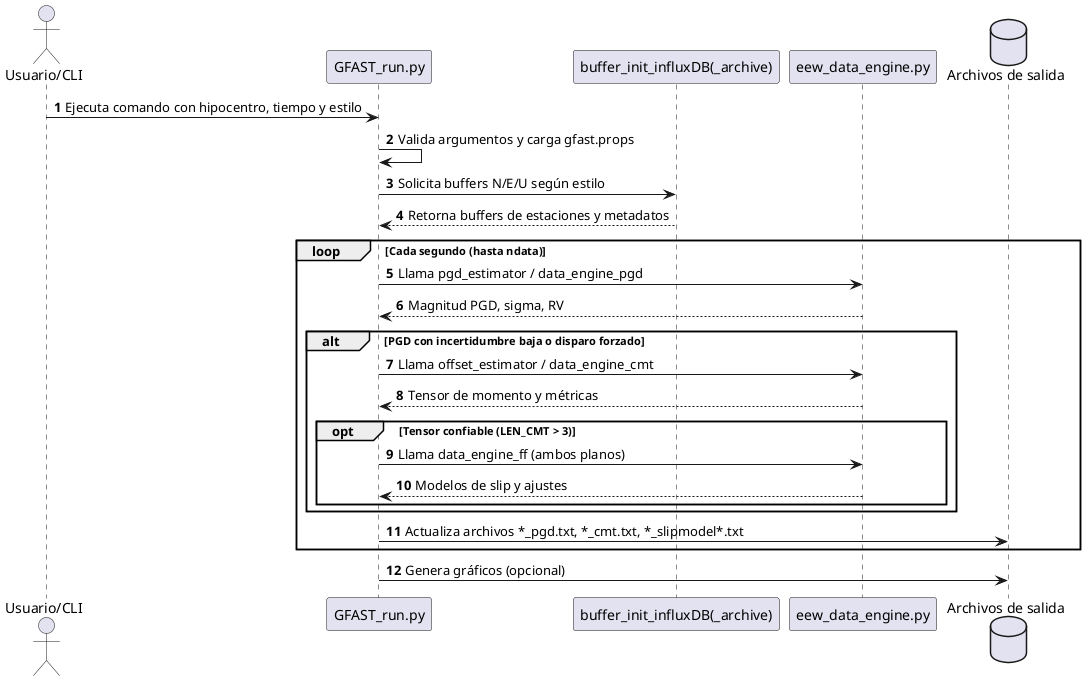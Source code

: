 @startuml
autonumber
actor "Usuario/CLI" as CLI
participant "GFAST_run.py" as Runner
participant "buffer_init_influxDB(_archive)" as Buffers
participant "eew_data_engine.py" as Engine
database "Archivos de salida" as Outputs

CLI -> Runner: Ejecuta comando con hipocentro, tiempo y estilo
Runner -> Runner: Valida argumentos y carga gfast.props
Runner -> Buffers: Solicita buffers N/E/U según estilo
Buffers --> Runner: Retorna buffers de estaciones y metadatos
loop Cada segundo (hasta ndata)
    Runner -> Engine: Llama pgd_estimator / data_engine_pgd
    Engine --> Runner: Magnitud PGD, sigma, RV
    alt PGD con incertidumbre baja o disparo forzado
        Runner -> Engine: Llama offset_estimator / data_engine_cmt
        Engine --> Runner: Tensor de momento y métricas
        opt Tensor confiable (LEN_CMT > 3)
            Runner -> Engine: Llama data_engine_ff (ambos planos)
            Engine --> Runner: Modelos de slip y ajustes
        end
    end
    Runner -> Outputs: Actualiza archivos *_pgd.txt, *_cmt.txt, *_slipmodel*.txt
end
Runner -> Outputs: Genera gráficos (opcional)
@enduml
